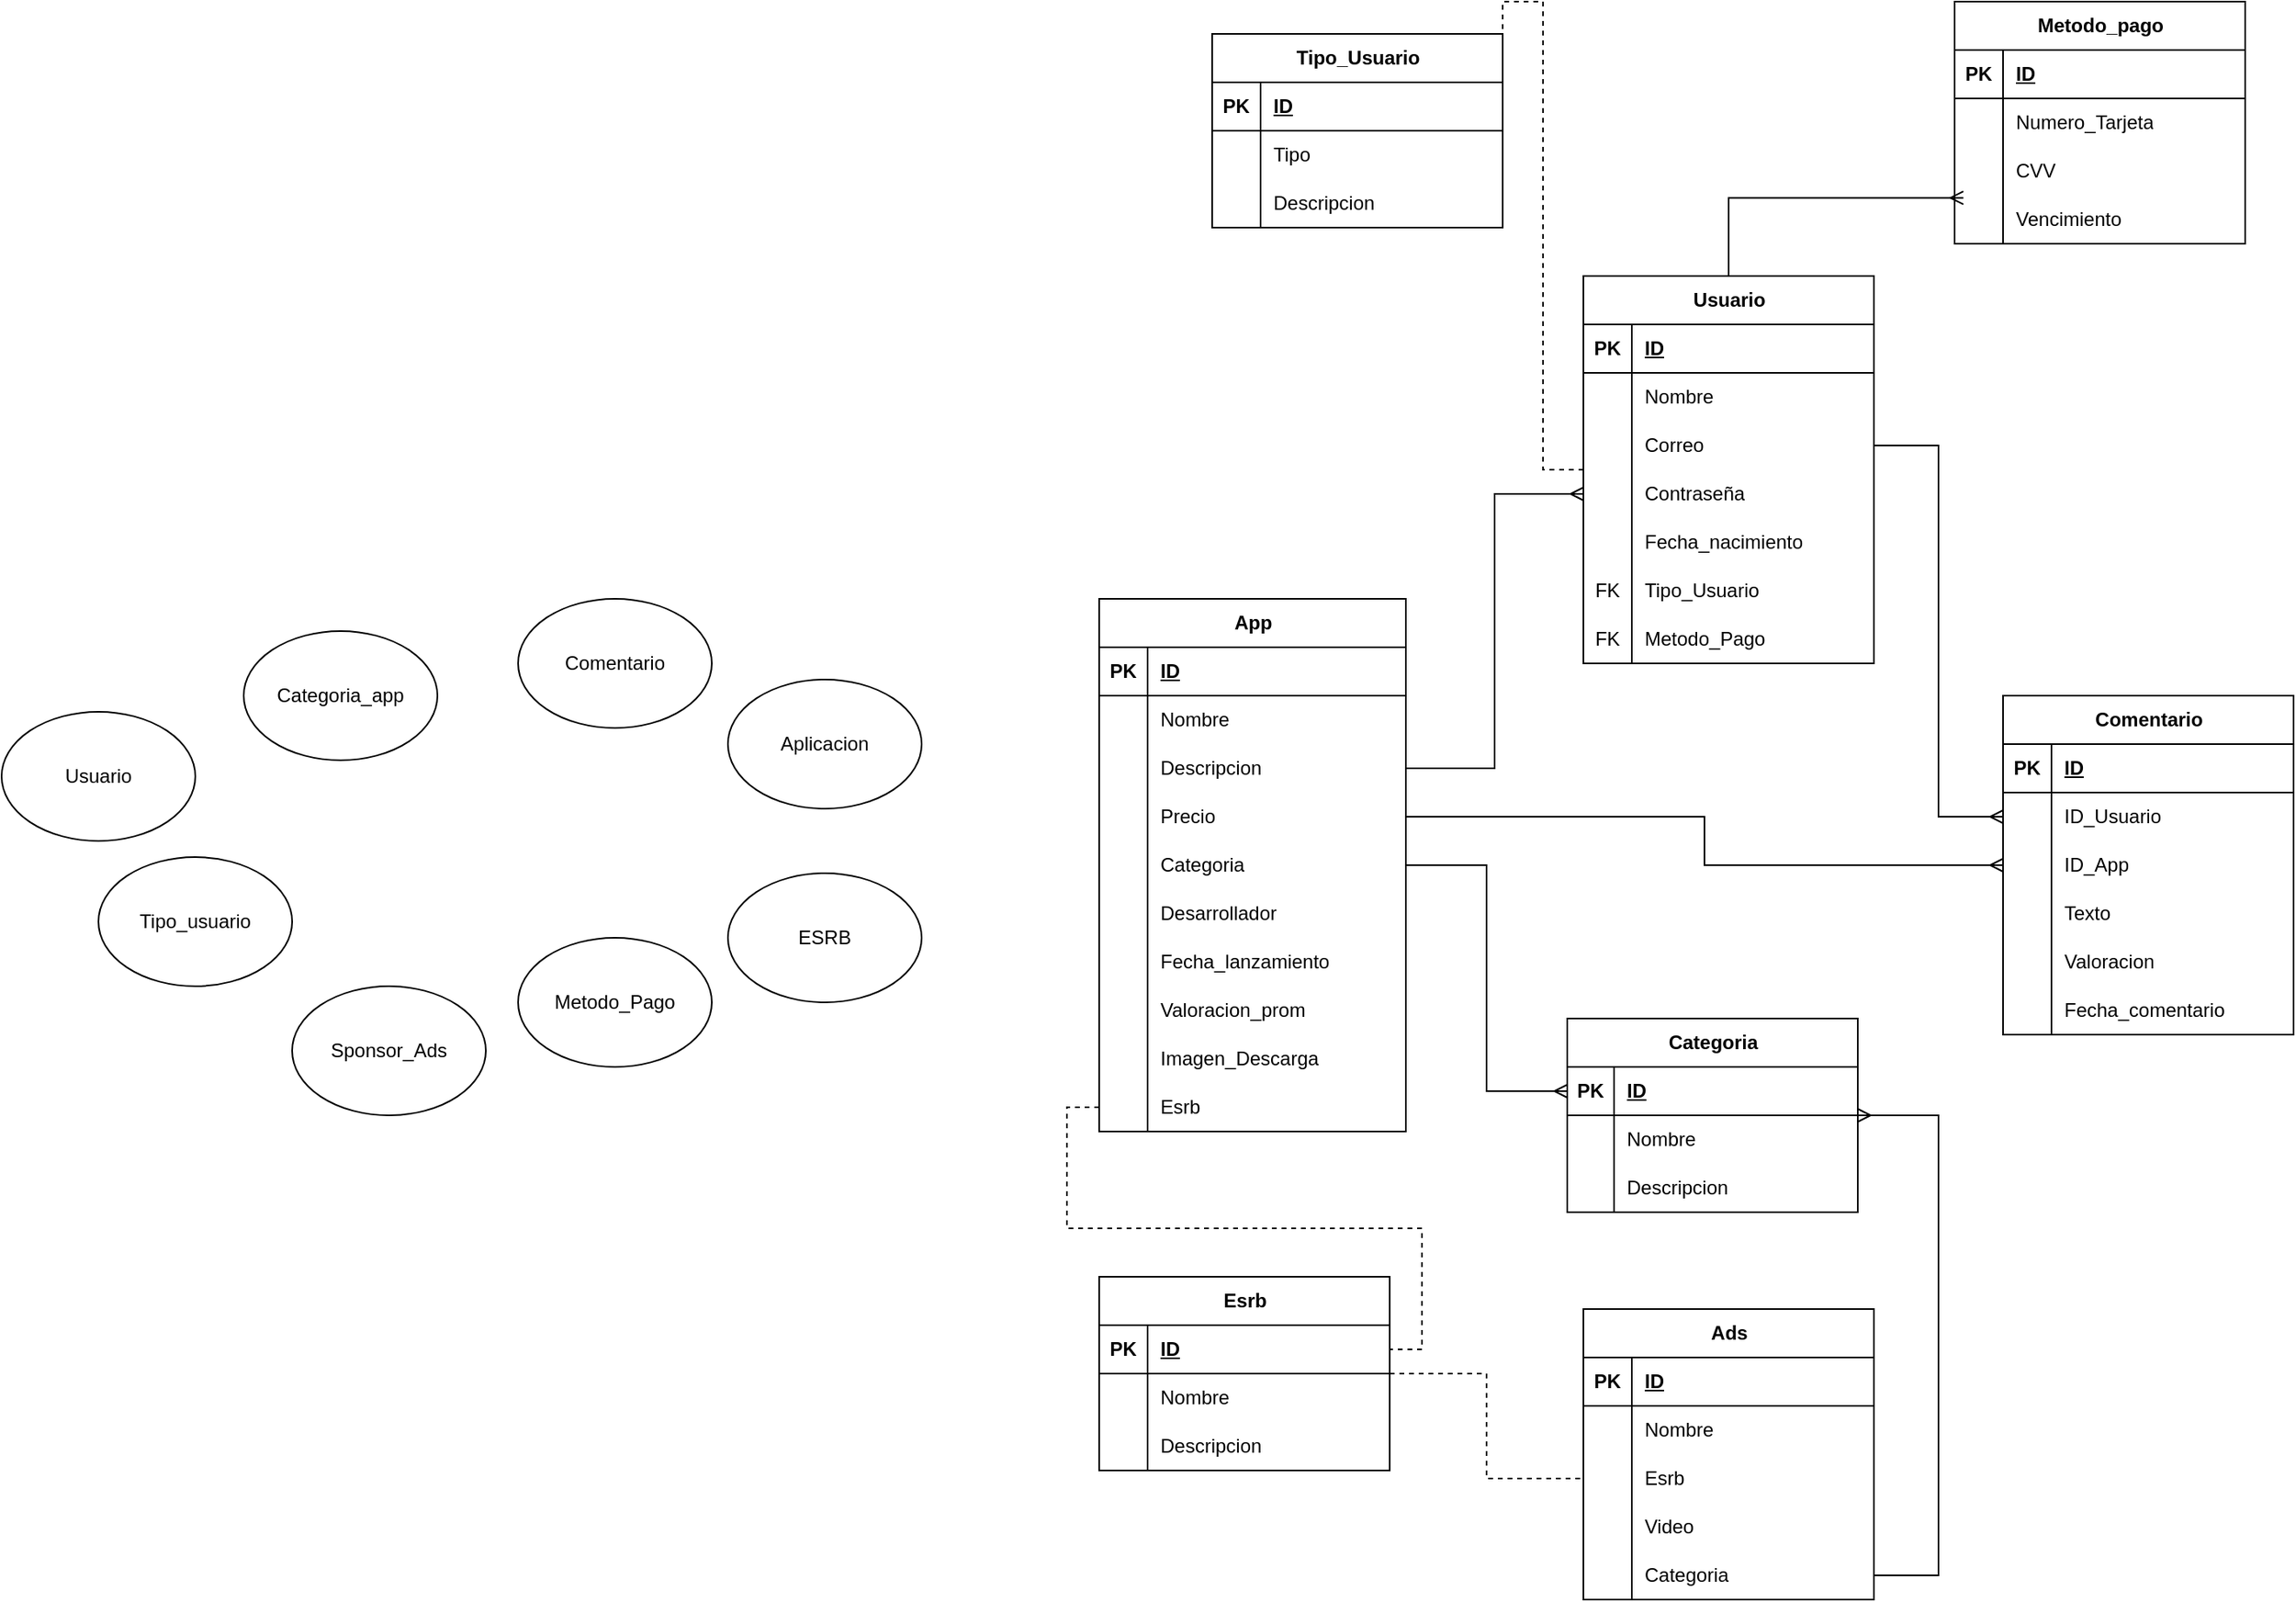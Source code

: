 <mxfile version="24.2.2" type="github">
  <diagram name="Página-1" id="3CISv_pW3vBZ53ylFXfm">
    <mxGraphModel dx="1271" dy="1953" grid="1" gridSize="10" guides="1" tooltips="1" connect="1" arrows="1" fold="1" page="1" pageScale="1" pageWidth="827" pageHeight="1169" math="0" shadow="0">
      <root>
        <mxCell id="0" />
        <mxCell id="1" parent="0" />
        <mxCell id="3oXP0uqj8dlofh8PmDxL-1" value="Usuario" style="ellipse;whiteSpace=wrap;html=1;" parent="1" vertex="1">
          <mxGeometry x="180" y="250" width="120" height="80" as="geometry" />
        </mxCell>
        <mxCell id="3oXP0uqj8dlofh8PmDxL-2" value="Aplicacion" style="ellipse;whiteSpace=wrap;html=1;" parent="1" vertex="1">
          <mxGeometry x="630" y="230" width="120" height="80" as="geometry" />
        </mxCell>
        <mxCell id="3oXP0uqj8dlofh8PmDxL-4" value="Categoria_app" style="ellipse;whiteSpace=wrap;html=1;" parent="1" vertex="1">
          <mxGeometry x="330" y="200" width="120" height="80" as="geometry" />
        </mxCell>
        <mxCell id="3oXP0uqj8dlofh8PmDxL-5" value="Tipo_usuario" style="ellipse;whiteSpace=wrap;html=1;" parent="1" vertex="1">
          <mxGeometry x="240" y="340" width="120" height="80" as="geometry" />
        </mxCell>
        <mxCell id="3oXP0uqj8dlofh8PmDxL-6" value="Comentario" style="ellipse;whiteSpace=wrap;html=1;" parent="1" vertex="1">
          <mxGeometry x="500" y="180" width="120" height="80" as="geometry" />
        </mxCell>
        <mxCell id="3oXP0uqj8dlofh8PmDxL-7" value="Metodo_Pago" style="ellipse;whiteSpace=wrap;html=1;" parent="1" vertex="1">
          <mxGeometry x="500" y="390" width="120" height="80" as="geometry" />
        </mxCell>
        <mxCell id="3oXP0uqj8dlofh8PmDxL-8" value="ESRB" style="ellipse;whiteSpace=wrap;html=1;" parent="1" vertex="1">
          <mxGeometry x="630" y="350" width="120" height="80" as="geometry" />
        </mxCell>
        <mxCell id="3oXP0uqj8dlofh8PmDxL-10" value="Sponsor_Ads" style="ellipse;whiteSpace=wrap;html=1;" parent="1" vertex="1">
          <mxGeometry x="360" y="420" width="120" height="80" as="geometry" />
        </mxCell>
        <mxCell id="1IwitGlx_yX3qTcYp8Sl-128" value="App" style="shape=table;startSize=30;container=1;collapsible=1;childLayout=tableLayout;fixedRows=1;rowLines=0;fontStyle=1;align=center;resizeLast=1;html=1;" vertex="1" parent="1">
          <mxGeometry x="860" y="180" width="190" height="330" as="geometry" />
        </mxCell>
        <mxCell id="1IwitGlx_yX3qTcYp8Sl-129" value="" style="shape=tableRow;horizontal=0;startSize=0;swimlaneHead=0;swimlaneBody=0;fillColor=none;collapsible=0;dropTarget=0;points=[[0,0.5],[1,0.5]];portConstraint=eastwest;top=0;left=0;right=0;bottom=1;" vertex="1" parent="1IwitGlx_yX3qTcYp8Sl-128">
          <mxGeometry y="30" width="190" height="30" as="geometry" />
        </mxCell>
        <mxCell id="1IwitGlx_yX3qTcYp8Sl-130" value="PK" style="shape=partialRectangle;connectable=0;fillColor=none;top=0;left=0;bottom=0;right=0;fontStyle=1;overflow=hidden;whiteSpace=wrap;html=1;" vertex="1" parent="1IwitGlx_yX3qTcYp8Sl-129">
          <mxGeometry width="30" height="30" as="geometry">
            <mxRectangle width="30" height="30" as="alternateBounds" />
          </mxGeometry>
        </mxCell>
        <mxCell id="1IwitGlx_yX3qTcYp8Sl-131" value="ID" style="shape=partialRectangle;connectable=0;fillColor=none;top=0;left=0;bottom=0;right=0;align=left;spacingLeft=6;fontStyle=5;overflow=hidden;whiteSpace=wrap;html=1;" vertex="1" parent="1IwitGlx_yX3qTcYp8Sl-129">
          <mxGeometry x="30" width="160" height="30" as="geometry">
            <mxRectangle width="160" height="30" as="alternateBounds" />
          </mxGeometry>
        </mxCell>
        <mxCell id="1IwitGlx_yX3qTcYp8Sl-132" value="" style="shape=tableRow;horizontal=0;startSize=0;swimlaneHead=0;swimlaneBody=0;fillColor=none;collapsible=0;dropTarget=0;points=[[0,0.5],[1,0.5]];portConstraint=eastwest;top=0;left=0;right=0;bottom=0;" vertex="1" parent="1IwitGlx_yX3qTcYp8Sl-128">
          <mxGeometry y="60" width="190" height="30" as="geometry" />
        </mxCell>
        <mxCell id="1IwitGlx_yX3qTcYp8Sl-133" value="" style="shape=partialRectangle;connectable=0;fillColor=none;top=0;left=0;bottom=0;right=0;editable=1;overflow=hidden;whiteSpace=wrap;html=1;" vertex="1" parent="1IwitGlx_yX3qTcYp8Sl-132">
          <mxGeometry width="30" height="30" as="geometry">
            <mxRectangle width="30" height="30" as="alternateBounds" />
          </mxGeometry>
        </mxCell>
        <mxCell id="1IwitGlx_yX3qTcYp8Sl-134" value="Nombre" style="shape=partialRectangle;connectable=0;fillColor=none;top=0;left=0;bottom=0;right=0;align=left;spacingLeft=6;overflow=hidden;whiteSpace=wrap;html=1;" vertex="1" parent="1IwitGlx_yX3qTcYp8Sl-132">
          <mxGeometry x="30" width="160" height="30" as="geometry">
            <mxRectangle width="160" height="30" as="alternateBounds" />
          </mxGeometry>
        </mxCell>
        <mxCell id="1IwitGlx_yX3qTcYp8Sl-135" value="" style="shape=tableRow;horizontal=0;startSize=0;swimlaneHead=0;swimlaneBody=0;fillColor=none;collapsible=0;dropTarget=0;points=[[0,0.5],[1,0.5]];portConstraint=eastwest;top=0;left=0;right=0;bottom=0;" vertex="1" parent="1IwitGlx_yX3qTcYp8Sl-128">
          <mxGeometry y="90" width="190" height="30" as="geometry" />
        </mxCell>
        <mxCell id="1IwitGlx_yX3qTcYp8Sl-136" value="" style="shape=partialRectangle;connectable=0;fillColor=none;top=0;left=0;bottom=0;right=0;editable=1;overflow=hidden;whiteSpace=wrap;html=1;" vertex="1" parent="1IwitGlx_yX3qTcYp8Sl-135">
          <mxGeometry width="30" height="30" as="geometry">
            <mxRectangle width="30" height="30" as="alternateBounds" />
          </mxGeometry>
        </mxCell>
        <mxCell id="1IwitGlx_yX3qTcYp8Sl-137" value="Descripcion" style="shape=partialRectangle;connectable=0;fillColor=none;top=0;left=0;bottom=0;right=0;align=left;spacingLeft=6;overflow=hidden;whiteSpace=wrap;html=1;" vertex="1" parent="1IwitGlx_yX3qTcYp8Sl-135">
          <mxGeometry x="30" width="160" height="30" as="geometry">
            <mxRectangle width="160" height="30" as="alternateBounds" />
          </mxGeometry>
        </mxCell>
        <mxCell id="1IwitGlx_yX3qTcYp8Sl-138" value="" style="shape=tableRow;horizontal=0;startSize=0;swimlaneHead=0;swimlaneBody=0;fillColor=none;collapsible=0;dropTarget=0;points=[[0,0.5],[1,0.5]];portConstraint=eastwest;top=0;left=0;right=0;bottom=0;" vertex="1" parent="1IwitGlx_yX3qTcYp8Sl-128">
          <mxGeometry y="120" width="190" height="30" as="geometry" />
        </mxCell>
        <mxCell id="1IwitGlx_yX3qTcYp8Sl-139" value="" style="shape=partialRectangle;connectable=0;fillColor=none;top=0;left=0;bottom=0;right=0;editable=1;overflow=hidden;whiteSpace=wrap;html=1;" vertex="1" parent="1IwitGlx_yX3qTcYp8Sl-138">
          <mxGeometry width="30" height="30" as="geometry">
            <mxRectangle width="30" height="30" as="alternateBounds" />
          </mxGeometry>
        </mxCell>
        <mxCell id="1IwitGlx_yX3qTcYp8Sl-140" value="Precio" style="shape=partialRectangle;connectable=0;fillColor=none;top=0;left=0;bottom=0;right=0;align=left;spacingLeft=6;overflow=hidden;whiteSpace=wrap;html=1;" vertex="1" parent="1IwitGlx_yX3qTcYp8Sl-138">
          <mxGeometry x="30" width="160" height="30" as="geometry">
            <mxRectangle width="160" height="30" as="alternateBounds" />
          </mxGeometry>
        </mxCell>
        <mxCell id="1IwitGlx_yX3qTcYp8Sl-141" style="shape=tableRow;horizontal=0;startSize=0;swimlaneHead=0;swimlaneBody=0;fillColor=none;collapsible=0;dropTarget=0;points=[[0,0.5],[1,0.5]];portConstraint=eastwest;top=0;left=0;right=0;bottom=0;" vertex="1" parent="1IwitGlx_yX3qTcYp8Sl-128">
          <mxGeometry y="150" width="190" height="30" as="geometry" />
        </mxCell>
        <mxCell id="1IwitGlx_yX3qTcYp8Sl-142" style="shape=partialRectangle;connectable=0;fillColor=none;top=0;left=0;bottom=0;right=0;editable=1;overflow=hidden;whiteSpace=wrap;html=1;" vertex="1" parent="1IwitGlx_yX3qTcYp8Sl-141">
          <mxGeometry width="30" height="30" as="geometry">
            <mxRectangle width="30" height="30" as="alternateBounds" />
          </mxGeometry>
        </mxCell>
        <mxCell id="1IwitGlx_yX3qTcYp8Sl-143" value="Categoria" style="shape=partialRectangle;connectable=0;fillColor=none;top=0;left=0;bottom=0;right=0;align=left;spacingLeft=6;overflow=hidden;whiteSpace=wrap;html=1;" vertex="1" parent="1IwitGlx_yX3qTcYp8Sl-141">
          <mxGeometry x="30" width="160" height="30" as="geometry">
            <mxRectangle width="160" height="30" as="alternateBounds" />
          </mxGeometry>
        </mxCell>
        <mxCell id="1IwitGlx_yX3qTcYp8Sl-144" style="shape=tableRow;horizontal=0;startSize=0;swimlaneHead=0;swimlaneBody=0;fillColor=none;collapsible=0;dropTarget=0;points=[[0,0.5],[1,0.5]];portConstraint=eastwest;top=0;left=0;right=0;bottom=0;" vertex="1" parent="1IwitGlx_yX3qTcYp8Sl-128">
          <mxGeometry y="180" width="190" height="30" as="geometry" />
        </mxCell>
        <mxCell id="1IwitGlx_yX3qTcYp8Sl-145" style="shape=partialRectangle;connectable=0;fillColor=none;top=0;left=0;bottom=0;right=0;editable=1;overflow=hidden;whiteSpace=wrap;html=1;" vertex="1" parent="1IwitGlx_yX3qTcYp8Sl-144">
          <mxGeometry width="30" height="30" as="geometry">
            <mxRectangle width="30" height="30" as="alternateBounds" />
          </mxGeometry>
        </mxCell>
        <mxCell id="1IwitGlx_yX3qTcYp8Sl-146" value="Desarrollador" style="shape=partialRectangle;connectable=0;fillColor=none;top=0;left=0;bottom=0;right=0;align=left;spacingLeft=6;overflow=hidden;whiteSpace=wrap;html=1;" vertex="1" parent="1IwitGlx_yX3qTcYp8Sl-144">
          <mxGeometry x="30" width="160" height="30" as="geometry">
            <mxRectangle width="160" height="30" as="alternateBounds" />
          </mxGeometry>
        </mxCell>
        <mxCell id="1IwitGlx_yX3qTcYp8Sl-147" style="shape=tableRow;horizontal=0;startSize=0;swimlaneHead=0;swimlaneBody=0;fillColor=none;collapsible=0;dropTarget=0;points=[[0,0.5],[1,0.5]];portConstraint=eastwest;top=0;left=0;right=0;bottom=0;" vertex="1" parent="1IwitGlx_yX3qTcYp8Sl-128">
          <mxGeometry y="210" width="190" height="30" as="geometry" />
        </mxCell>
        <mxCell id="1IwitGlx_yX3qTcYp8Sl-148" style="shape=partialRectangle;connectable=0;fillColor=none;top=0;left=0;bottom=0;right=0;editable=1;overflow=hidden;whiteSpace=wrap;html=1;" vertex="1" parent="1IwitGlx_yX3qTcYp8Sl-147">
          <mxGeometry width="30" height="30" as="geometry">
            <mxRectangle width="30" height="30" as="alternateBounds" />
          </mxGeometry>
        </mxCell>
        <mxCell id="1IwitGlx_yX3qTcYp8Sl-149" value="Fecha_lanzamiento" style="shape=partialRectangle;connectable=0;fillColor=none;top=0;left=0;bottom=0;right=0;align=left;spacingLeft=6;overflow=hidden;whiteSpace=wrap;html=1;" vertex="1" parent="1IwitGlx_yX3qTcYp8Sl-147">
          <mxGeometry x="30" width="160" height="30" as="geometry">
            <mxRectangle width="160" height="30" as="alternateBounds" />
          </mxGeometry>
        </mxCell>
        <mxCell id="1IwitGlx_yX3qTcYp8Sl-150" style="shape=tableRow;horizontal=0;startSize=0;swimlaneHead=0;swimlaneBody=0;fillColor=none;collapsible=0;dropTarget=0;points=[[0,0.5],[1,0.5]];portConstraint=eastwest;top=0;left=0;right=0;bottom=0;" vertex="1" parent="1IwitGlx_yX3qTcYp8Sl-128">
          <mxGeometry y="240" width="190" height="30" as="geometry" />
        </mxCell>
        <mxCell id="1IwitGlx_yX3qTcYp8Sl-151" style="shape=partialRectangle;connectable=0;fillColor=none;top=0;left=0;bottom=0;right=0;editable=1;overflow=hidden;whiteSpace=wrap;html=1;" vertex="1" parent="1IwitGlx_yX3qTcYp8Sl-150">
          <mxGeometry width="30" height="30" as="geometry">
            <mxRectangle width="30" height="30" as="alternateBounds" />
          </mxGeometry>
        </mxCell>
        <mxCell id="1IwitGlx_yX3qTcYp8Sl-152" value="Valoracion_prom" style="shape=partialRectangle;connectable=0;fillColor=none;top=0;left=0;bottom=0;right=0;align=left;spacingLeft=6;overflow=hidden;whiteSpace=wrap;html=1;" vertex="1" parent="1IwitGlx_yX3qTcYp8Sl-150">
          <mxGeometry x="30" width="160" height="30" as="geometry">
            <mxRectangle width="160" height="30" as="alternateBounds" />
          </mxGeometry>
        </mxCell>
        <mxCell id="1IwitGlx_yX3qTcYp8Sl-153" style="shape=tableRow;horizontal=0;startSize=0;swimlaneHead=0;swimlaneBody=0;fillColor=none;collapsible=0;dropTarget=0;points=[[0,0.5],[1,0.5]];portConstraint=eastwest;top=0;left=0;right=0;bottom=0;" vertex="1" parent="1IwitGlx_yX3qTcYp8Sl-128">
          <mxGeometry y="270" width="190" height="30" as="geometry" />
        </mxCell>
        <mxCell id="1IwitGlx_yX3qTcYp8Sl-154" style="shape=partialRectangle;connectable=0;fillColor=none;top=0;left=0;bottom=0;right=0;editable=1;overflow=hidden;whiteSpace=wrap;html=1;" vertex="1" parent="1IwitGlx_yX3qTcYp8Sl-153">
          <mxGeometry width="30" height="30" as="geometry">
            <mxRectangle width="30" height="30" as="alternateBounds" />
          </mxGeometry>
        </mxCell>
        <mxCell id="1IwitGlx_yX3qTcYp8Sl-155" value="Imagen_Descarga" style="shape=partialRectangle;connectable=0;fillColor=none;top=0;left=0;bottom=0;right=0;align=left;spacingLeft=6;overflow=hidden;whiteSpace=wrap;html=1;" vertex="1" parent="1IwitGlx_yX3qTcYp8Sl-153">
          <mxGeometry x="30" width="160" height="30" as="geometry">
            <mxRectangle width="160" height="30" as="alternateBounds" />
          </mxGeometry>
        </mxCell>
        <mxCell id="1IwitGlx_yX3qTcYp8Sl-156" style="shape=tableRow;horizontal=0;startSize=0;swimlaneHead=0;swimlaneBody=0;fillColor=none;collapsible=0;dropTarget=0;points=[[0,0.5],[1,0.5]];portConstraint=eastwest;top=0;left=0;right=0;bottom=0;" vertex="1" parent="1IwitGlx_yX3qTcYp8Sl-128">
          <mxGeometry y="300" width="190" height="30" as="geometry" />
        </mxCell>
        <mxCell id="1IwitGlx_yX3qTcYp8Sl-157" style="shape=partialRectangle;connectable=0;fillColor=none;top=0;left=0;bottom=0;right=0;editable=1;overflow=hidden;whiteSpace=wrap;html=1;" vertex="1" parent="1IwitGlx_yX3qTcYp8Sl-156">
          <mxGeometry width="30" height="30" as="geometry">
            <mxRectangle width="30" height="30" as="alternateBounds" />
          </mxGeometry>
        </mxCell>
        <mxCell id="1IwitGlx_yX3qTcYp8Sl-158" value="Esrb" style="shape=partialRectangle;connectable=0;fillColor=none;top=0;left=0;bottom=0;right=0;align=left;spacingLeft=6;overflow=hidden;whiteSpace=wrap;html=1;" vertex="1" parent="1IwitGlx_yX3qTcYp8Sl-156">
          <mxGeometry x="30" width="160" height="30" as="geometry">
            <mxRectangle width="160" height="30" as="alternateBounds" />
          </mxGeometry>
        </mxCell>
        <mxCell id="1IwitGlx_yX3qTcYp8Sl-159" style="edgeStyle=orthogonalEdgeStyle;rounded=0;orthogonalLoop=1;jettySize=auto;html=1;entryX=1;entryY=0;entryDx=0;entryDy=0;endArrow=none;endFill=0;dashed=1;" edge="1" parent="1" source="1IwitGlx_yX3qTcYp8Sl-160" target="1IwitGlx_yX3qTcYp8Sl-236">
          <mxGeometry relative="1" as="geometry" />
        </mxCell>
        <mxCell id="1IwitGlx_yX3qTcYp8Sl-160" value="Usuario" style="shape=table;startSize=30;container=1;collapsible=1;childLayout=tableLayout;fixedRows=1;rowLines=0;fontStyle=1;align=center;resizeLast=1;html=1;" vertex="1" parent="1">
          <mxGeometry x="1160" y="-20" width="180" height="240" as="geometry" />
        </mxCell>
        <mxCell id="1IwitGlx_yX3qTcYp8Sl-161" value="" style="shape=tableRow;horizontal=0;startSize=0;swimlaneHead=0;swimlaneBody=0;fillColor=none;collapsible=0;dropTarget=0;points=[[0,0.5],[1,0.5]];portConstraint=eastwest;top=0;left=0;right=0;bottom=1;" vertex="1" parent="1IwitGlx_yX3qTcYp8Sl-160">
          <mxGeometry y="30" width="180" height="30" as="geometry" />
        </mxCell>
        <mxCell id="1IwitGlx_yX3qTcYp8Sl-162" value="PK" style="shape=partialRectangle;connectable=0;fillColor=none;top=0;left=0;bottom=0;right=0;fontStyle=1;overflow=hidden;whiteSpace=wrap;html=1;" vertex="1" parent="1IwitGlx_yX3qTcYp8Sl-161">
          <mxGeometry width="30" height="30" as="geometry">
            <mxRectangle width="30" height="30" as="alternateBounds" />
          </mxGeometry>
        </mxCell>
        <mxCell id="1IwitGlx_yX3qTcYp8Sl-163" value="ID" style="shape=partialRectangle;connectable=0;fillColor=none;top=0;left=0;bottom=0;right=0;align=left;spacingLeft=6;fontStyle=5;overflow=hidden;whiteSpace=wrap;html=1;" vertex="1" parent="1IwitGlx_yX3qTcYp8Sl-161">
          <mxGeometry x="30" width="150" height="30" as="geometry">
            <mxRectangle width="150" height="30" as="alternateBounds" />
          </mxGeometry>
        </mxCell>
        <mxCell id="1IwitGlx_yX3qTcYp8Sl-164" value="" style="shape=tableRow;horizontal=0;startSize=0;swimlaneHead=0;swimlaneBody=0;fillColor=none;collapsible=0;dropTarget=0;points=[[0,0.5],[1,0.5]];portConstraint=eastwest;top=0;left=0;right=0;bottom=0;" vertex="1" parent="1IwitGlx_yX3qTcYp8Sl-160">
          <mxGeometry y="60" width="180" height="30" as="geometry" />
        </mxCell>
        <mxCell id="1IwitGlx_yX3qTcYp8Sl-165" value="" style="shape=partialRectangle;connectable=0;fillColor=none;top=0;left=0;bottom=0;right=0;editable=1;overflow=hidden;whiteSpace=wrap;html=1;" vertex="1" parent="1IwitGlx_yX3qTcYp8Sl-164">
          <mxGeometry width="30" height="30" as="geometry">
            <mxRectangle width="30" height="30" as="alternateBounds" />
          </mxGeometry>
        </mxCell>
        <mxCell id="1IwitGlx_yX3qTcYp8Sl-166" value="Nombre" style="shape=partialRectangle;connectable=0;fillColor=none;top=0;left=0;bottom=0;right=0;align=left;spacingLeft=6;overflow=hidden;whiteSpace=wrap;html=1;" vertex="1" parent="1IwitGlx_yX3qTcYp8Sl-164">
          <mxGeometry x="30" width="150" height="30" as="geometry">
            <mxRectangle width="150" height="30" as="alternateBounds" />
          </mxGeometry>
        </mxCell>
        <mxCell id="1IwitGlx_yX3qTcYp8Sl-167" value="" style="shape=tableRow;horizontal=0;startSize=0;swimlaneHead=0;swimlaneBody=0;fillColor=none;collapsible=0;dropTarget=0;points=[[0,0.5],[1,0.5]];portConstraint=eastwest;top=0;left=0;right=0;bottom=0;" vertex="1" parent="1IwitGlx_yX3qTcYp8Sl-160">
          <mxGeometry y="90" width="180" height="30" as="geometry" />
        </mxCell>
        <mxCell id="1IwitGlx_yX3qTcYp8Sl-168" value="" style="shape=partialRectangle;connectable=0;fillColor=none;top=0;left=0;bottom=0;right=0;editable=1;overflow=hidden;whiteSpace=wrap;html=1;" vertex="1" parent="1IwitGlx_yX3qTcYp8Sl-167">
          <mxGeometry width="30" height="30" as="geometry">
            <mxRectangle width="30" height="30" as="alternateBounds" />
          </mxGeometry>
        </mxCell>
        <mxCell id="1IwitGlx_yX3qTcYp8Sl-169" value="Correo" style="shape=partialRectangle;connectable=0;fillColor=none;top=0;left=0;bottom=0;right=0;align=left;spacingLeft=6;overflow=hidden;whiteSpace=wrap;html=1;" vertex="1" parent="1IwitGlx_yX3qTcYp8Sl-167">
          <mxGeometry x="30" width="150" height="30" as="geometry">
            <mxRectangle width="150" height="30" as="alternateBounds" />
          </mxGeometry>
        </mxCell>
        <mxCell id="1IwitGlx_yX3qTcYp8Sl-170" value="" style="shape=tableRow;horizontal=0;startSize=0;swimlaneHead=0;swimlaneBody=0;fillColor=none;collapsible=0;dropTarget=0;points=[[0,0.5],[1,0.5]];portConstraint=eastwest;top=0;left=0;right=0;bottom=0;" vertex="1" parent="1IwitGlx_yX3qTcYp8Sl-160">
          <mxGeometry y="120" width="180" height="30" as="geometry" />
        </mxCell>
        <mxCell id="1IwitGlx_yX3qTcYp8Sl-171" value="" style="shape=partialRectangle;connectable=0;fillColor=none;top=0;left=0;bottom=0;right=0;editable=1;overflow=hidden;whiteSpace=wrap;html=1;" vertex="1" parent="1IwitGlx_yX3qTcYp8Sl-170">
          <mxGeometry width="30" height="30" as="geometry">
            <mxRectangle width="30" height="30" as="alternateBounds" />
          </mxGeometry>
        </mxCell>
        <mxCell id="1IwitGlx_yX3qTcYp8Sl-172" value="Contraseña" style="shape=partialRectangle;connectable=0;fillColor=none;top=0;left=0;bottom=0;right=0;align=left;spacingLeft=6;overflow=hidden;whiteSpace=wrap;html=1;" vertex="1" parent="1IwitGlx_yX3qTcYp8Sl-170">
          <mxGeometry x="30" width="150" height="30" as="geometry">
            <mxRectangle width="150" height="30" as="alternateBounds" />
          </mxGeometry>
        </mxCell>
        <mxCell id="1IwitGlx_yX3qTcYp8Sl-173" style="shape=tableRow;horizontal=0;startSize=0;swimlaneHead=0;swimlaneBody=0;fillColor=none;collapsible=0;dropTarget=0;points=[[0,0.5],[1,0.5]];portConstraint=eastwest;top=0;left=0;right=0;bottom=0;" vertex="1" parent="1IwitGlx_yX3qTcYp8Sl-160">
          <mxGeometry y="150" width="180" height="30" as="geometry" />
        </mxCell>
        <mxCell id="1IwitGlx_yX3qTcYp8Sl-174" style="shape=partialRectangle;connectable=0;fillColor=none;top=0;left=0;bottom=0;right=0;editable=1;overflow=hidden;whiteSpace=wrap;html=1;" vertex="1" parent="1IwitGlx_yX3qTcYp8Sl-173">
          <mxGeometry width="30" height="30" as="geometry">
            <mxRectangle width="30" height="30" as="alternateBounds" />
          </mxGeometry>
        </mxCell>
        <mxCell id="1IwitGlx_yX3qTcYp8Sl-175" value="Fecha_nacimiento" style="shape=partialRectangle;connectable=0;fillColor=none;top=0;left=0;bottom=0;right=0;align=left;spacingLeft=6;overflow=hidden;whiteSpace=wrap;html=1;" vertex="1" parent="1IwitGlx_yX3qTcYp8Sl-173">
          <mxGeometry x="30" width="150" height="30" as="geometry">
            <mxRectangle width="150" height="30" as="alternateBounds" />
          </mxGeometry>
        </mxCell>
        <mxCell id="1IwitGlx_yX3qTcYp8Sl-176" style="shape=tableRow;horizontal=0;startSize=0;swimlaneHead=0;swimlaneBody=0;fillColor=none;collapsible=0;dropTarget=0;points=[[0,0.5],[1,0.5]];portConstraint=eastwest;top=0;left=0;right=0;bottom=0;" vertex="1" parent="1IwitGlx_yX3qTcYp8Sl-160">
          <mxGeometry y="180" width="180" height="30" as="geometry" />
        </mxCell>
        <mxCell id="1IwitGlx_yX3qTcYp8Sl-177" value="FK" style="shape=partialRectangle;connectable=0;fillColor=none;top=0;left=0;bottom=0;right=0;editable=1;overflow=hidden;whiteSpace=wrap;html=1;" vertex="1" parent="1IwitGlx_yX3qTcYp8Sl-176">
          <mxGeometry width="30" height="30" as="geometry">
            <mxRectangle width="30" height="30" as="alternateBounds" />
          </mxGeometry>
        </mxCell>
        <mxCell id="1IwitGlx_yX3qTcYp8Sl-178" value="Tipo_Usuario" style="shape=partialRectangle;connectable=0;fillColor=none;top=0;left=0;bottom=0;right=0;align=left;spacingLeft=6;overflow=hidden;whiteSpace=wrap;html=1;" vertex="1" parent="1IwitGlx_yX3qTcYp8Sl-176">
          <mxGeometry x="30" width="150" height="30" as="geometry">
            <mxRectangle width="150" height="30" as="alternateBounds" />
          </mxGeometry>
        </mxCell>
        <mxCell id="1IwitGlx_yX3qTcYp8Sl-179" style="shape=tableRow;horizontal=0;startSize=0;swimlaneHead=0;swimlaneBody=0;fillColor=none;collapsible=0;dropTarget=0;points=[[0,0.5],[1,0.5]];portConstraint=eastwest;top=0;left=0;right=0;bottom=0;" vertex="1" parent="1IwitGlx_yX3qTcYp8Sl-160">
          <mxGeometry y="210" width="180" height="30" as="geometry" />
        </mxCell>
        <mxCell id="1IwitGlx_yX3qTcYp8Sl-180" value="FK" style="shape=partialRectangle;connectable=0;fillColor=none;top=0;left=0;bottom=0;right=0;editable=1;overflow=hidden;whiteSpace=wrap;html=1;" vertex="1" parent="1IwitGlx_yX3qTcYp8Sl-179">
          <mxGeometry width="30" height="30" as="geometry">
            <mxRectangle width="30" height="30" as="alternateBounds" />
          </mxGeometry>
        </mxCell>
        <mxCell id="1IwitGlx_yX3qTcYp8Sl-181" value="Metodo_Pago" style="shape=partialRectangle;connectable=0;fillColor=none;top=0;left=0;bottom=0;right=0;align=left;spacingLeft=6;overflow=hidden;whiteSpace=wrap;html=1;" vertex="1" parent="1IwitGlx_yX3qTcYp8Sl-179">
          <mxGeometry x="30" width="150" height="30" as="geometry">
            <mxRectangle width="150" height="30" as="alternateBounds" />
          </mxGeometry>
        </mxCell>
        <mxCell id="1IwitGlx_yX3qTcYp8Sl-182" value="Comentario" style="shape=table;startSize=30;container=1;collapsible=1;childLayout=tableLayout;fixedRows=1;rowLines=0;fontStyle=1;align=center;resizeLast=1;html=1;" vertex="1" parent="1">
          <mxGeometry x="1420" y="240" width="180" height="210" as="geometry" />
        </mxCell>
        <mxCell id="1IwitGlx_yX3qTcYp8Sl-183" value="" style="shape=tableRow;horizontal=0;startSize=0;swimlaneHead=0;swimlaneBody=0;fillColor=none;collapsible=0;dropTarget=0;points=[[0,0.5],[1,0.5]];portConstraint=eastwest;top=0;left=0;right=0;bottom=1;" vertex="1" parent="1IwitGlx_yX3qTcYp8Sl-182">
          <mxGeometry y="30" width="180" height="30" as="geometry" />
        </mxCell>
        <mxCell id="1IwitGlx_yX3qTcYp8Sl-184" value="PK" style="shape=partialRectangle;connectable=0;fillColor=none;top=0;left=0;bottom=0;right=0;fontStyle=1;overflow=hidden;whiteSpace=wrap;html=1;" vertex="1" parent="1IwitGlx_yX3qTcYp8Sl-183">
          <mxGeometry width="30" height="30" as="geometry">
            <mxRectangle width="30" height="30" as="alternateBounds" />
          </mxGeometry>
        </mxCell>
        <mxCell id="1IwitGlx_yX3qTcYp8Sl-185" value="ID" style="shape=partialRectangle;connectable=0;fillColor=none;top=0;left=0;bottom=0;right=0;align=left;spacingLeft=6;fontStyle=5;overflow=hidden;whiteSpace=wrap;html=1;" vertex="1" parent="1IwitGlx_yX3qTcYp8Sl-183">
          <mxGeometry x="30" width="150" height="30" as="geometry">
            <mxRectangle width="150" height="30" as="alternateBounds" />
          </mxGeometry>
        </mxCell>
        <mxCell id="1IwitGlx_yX3qTcYp8Sl-186" value="" style="shape=tableRow;horizontal=0;startSize=0;swimlaneHead=0;swimlaneBody=0;fillColor=none;collapsible=0;dropTarget=0;points=[[0,0.5],[1,0.5]];portConstraint=eastwest;top=0;left=0;right=0;bottom=0;" vertex="1" parent="1IwitGlx_yX3qTcYp8Sl-182">
          <mxGeometry y="60" width="180" height="30" as="geometry" />
        </mxCell>
        <mxCell id="1IwitGlx_yX3qTcYp8Sl-187" value="" style="shape=partialRectangle;connectable=0;fillColor=none;top=0;left=0;bottom=0;right=0;editable=1;overflow=hidden;whiteSpace=wrap;html=1;" vertex="1" parent="1IwitGlx_yX3qTcYp8Sl-186">
          <mxGeometry width="30" height="30" as="geometry">
            <mxRectangle width="30" height="30" as="alternateBounds" />
          </mxGeometry>
        </mxCell>
        <mxCell id="1IwitGlx_yX3qTcYp8Sl-188" value="ID_Usuario" style="shape=partialRectangle;connectable=0;fillColor=none;top=0;left=0;bottom=0;right=0;align=left;spacingLeft=6;overflow=hidden;whiteSpace=wrap;html=1;" vertex="1" parent="1IwitGlx_yX3qTcYp8Sl-186">
          <mxGeometry x="30" width="150" height="30" as="geometry">
            <mxRectangle width="150" height="30" as="alternateBounds" />
          </mxGeometry>
        </mxCell>
        <mxCell id="1IwitGlx_yX3qTcYp8Sl-189" value="" style="shape=tableRow;horizontal=0;startSize=0;swimlaneHead=0;swimlaneBody=0;fillColor=none;collapsible=0;dropTarget=0;points=[[0,0.5],[1,0.5]];portConstraint=eastwest;top=0;left=0;right=0;bottom=0;" vertex="1" parent="1IwitGlx_yX3qTcYp8Sl-182">
          <mxGeometry y="90" width="180" height="30" as="geometry" />
        </mxCell>
        <mxCell id="1IwitGlx_yX3qTcYp8Sl-190" value="" style="shape=partialRectangle;connectable=0;fillColor=none;top=0;left=0;bottom=0;right=0;editable=1;overflow=hidden;whiteSpace=wrap;html=1;" vertex="1" parent="1IwitGlx_yX3qTcYp8Sl-189">
          <mxGeometry width="30" height="30" as="geometry">
            <mxRectangle width="30" height="30" as="alternateBounds" />
          </mxGeometry>
        </mxCell>
        <mxCell id="1IwitGlx_yX3qTcYp8Sl-191" value="ID_App" style="shape=partialRectangle;connectable=0;fillColor=none;top=0;left=0;bottom=0;right=0;align=left;spacingLeft=6;overflow=hidden;whiteSpace=wrap;html=1;" vertex="1" parent="1IwitGlx_yX3qTcYp8Sl-189">
          <mxGeometry x="30" width="150" height="30" as="geometry">
            <mxRectangle width="150" height="30" as="alternateBounds" />
          </mxGeometry>
        </mxCell>
        <mxCell id="1IwitGlx_yX3qTcYp8Sl-192" value="" style="shape=tableRow;horizontal=0;startSize=0;swimlaneHead=0;swimlaneBody=0;fillColor=none;collapsible=0;dropTarget=0;points=[[0,0.5],[1,0.5]];portConstraint=eastwest;top=0;left=0;right=0;bottom=0;" vertex="1" parent="1IwitGlx_yX3qTcYp8Sl-182">
          <mxGeometry y="120" width="180" height="30" as="geometry" />
        </mxCell>
        <mxCell id="1IwitGlx_yX3qTcYp8Sl-193" value="" style="shape=partialRectangle;connectable=0;fillColor=none;top=0;left=0;bottom=0;right=0;editable=1;overflow=hidden;whiteSpace=wrap;html=1;" vertex="1" parent="1IwitGlx_yX3qTcYp8Sl-192">
          <mxGeometry width="30" height="30" as="geometry">
            <mxRectangle width="30" height="30" as="alternateBounds" />
          </mxGeometry>
        </mxCell>
        <mxCell id="1IwitGlx_yX3qTcYp8Sl-194" value="Texto" style="shape=partialRectangle;connectable=0;fillColor=none;top=0;left=0;bottom=0;right=0;align=left;spacingLeft=6;overflow=hidden;whiteSpace=wrap;html=1;" vertex="1" parent="1IwitGlx_yX3qTcYp8Sl-192">
          <mxGeometry x="30" width="150" height="30" as="geometry">
            <mxRectangle width="150" height="30" as="alternateBounds" />
          </mxGeometry>
        </mxCell>
        <mxCell id="1IwitGlx_yX3qTcYp8Sl-195" style="shape=tableRow;horizontal=0;startSize=0;swimlaneHead=0;swimlaneBody=0;fillColor=none;collapsible=0;dropTarget=0;points=[[0,0.5],[1,0.5]];portConstraint=eastwest;top=0;left=0;right=0;bottom=0;" vertex="1" parent="1IwitGlx_yX3qTcYp8Sl-182">
          <mxGeometry y="150" width="180" height="30" as="geometry" />
        </mxCell>
        <mxCell id="1IwitGlx_yX3qTcYp8Sl-196" style="shape=partialRectangle;connectable=0;fillColor=none;top=0;left=0;bottom=0;right=0;editable=1;overflow=hidden;whiteSpace=wrap;html=1;" vertex="1" parent="1IwitGlx_yX3qTcYp8Sl-195">
          <mxGeometry width="30" height="30" as="geometry">
            <mxRectangle width="30" height="30" as="alternateBounds" />
          </mxGeometry>
        </mxCell>
        <mxCell id="1IwitGlx_yX3qTcYp8Sl-197" value="&lt;div&gt;Valoracion&lt;/div&gt;" style="shape=partialRectangle;connectable=0;fillColor=none;top=0;left=0;bottom=0;right=0;align=left;spacingLeft=6;overflow=hidden;whiteSpace=wrap;html=1;" vertex="1" parent="1IwitGlx_yX3qTcYp8Sl-195">
          <mxGeometry x="30" width="150" height="30" as="geometry">
            <mxRectangle width="150" height="30" as="alternateBounds" />
          </mxGeometry>
        </mxCell>
        <mxCell id="1IwitGlx_yX3qTcYp8Sl-198" style="shape=tableRow;horizontal=0;startSize=0;swimlaneHead=0;swimlaneBody=0;fillColor=none;collapsible=0;dropTarget=0;points=[[0,0.5],[1,0.5]];portConstraint=eastwest;top=0;left=0;right=0;bottom=0;" vertex="1" parent="1IwitGlx_yX3qTcYp8Sl-182">
          <mxGeometry y="180" width="180" height="30" as="geometry" />
        </mxCell>
        <mxCell id="1IwitGlx_yX3qTcYp8Sl-199" style="shape=partialRectangle;connectable=0;fillColor=none;top=0;left=0;bottom=0;right=0;editable=1;overflow=hidden;whiteSpace=wrap;html=1;" vertex="1" parent="1IwitGlx_yX3qTcYp8Sl-198">
          <mxGeometry width="30" height="30" as="geometry">
            <mxRectangle width="30" height="30" as="alternateBounds" />
          </mxGeometry>
        </mxCell>
        <mxCell id="1IwitGlx_yX3qTcYp8Sl-200" value="Fecha_comentario" style="shape=partialRectangle;connectable=0;fillColor=none;top=0;left=0;bottom=0;right=0;align=left;spacingLeft=6;overflow=hidden;whiteSpace=wrap;html=1;" vertex="1" parent="1IwitGlx_yX3qTcYp8Sl-198">
          <mxGeometry x="30" width="150" height="30" as="geometry">
            <mxRectangle width="150" height="30" as="alternateBounds" />
          </mxGeometry>
        </mxCell>
        <mxCell id="1IwitGlx_yX3qTcYp8Sl-201" style="edgeStyle=orthogonalEdgeStyle;rounded=0;orthogonalLoop=1;jettySize=auto;html=1;entryX=1;entryY=0.5;entryDx=0;entryDy=0;endArrow=baseDash;endFill=0;startArrow=ERmany;startFill=0;" edge="1" parent="1" source="1IwitGlx_yX3qTcYp8Sl-202" target="1IwitGlx_yX3qTcYp8Sl-259">
          <mxGeometry relative="1" as="geometry">
            <Array as="points">
              <mxPoint x="1380" y="500" />
              <mxPoint x="1380" y="785" />
            </Array>
          </mxGeometry>
        </mxCell>
        <mxCell id="1IwitGlx_yX3qTcYp8Sl-202" value="Categoria" style="shape=table;startSize=30;container=1;collapsible=1;childLayout=tableLayout;fixedRows=1;rowLines=0;fontStyle=1;align=center;resizeLast=1;html=1;" vertex="1" parent="1">
          <mxGeometry x="1150" y="440" width="180" height="120" as="geometry" />
        </mxCell>
        <mxCell id="1IwitGlx_yX3qTcYp8Sl-203" value="" style="shape=tableRow;horizontal=0;startSize=0;swimlaneHead=0;swimlaneBody=0;fillColor=none;collapsible=0;dropTarget=0;points=[[0,0.5],[1,0.5]];portConstraint=eastwest;top=0;left=0;right=0;bottom=1;" vertex="1" parent="1IwitGlx_yX3qTcYp8Sl-202">
          <mxGeometry y="30" width="180" height="30" as="geometry" />
        </mxCell>
        <mxCell id="1IwitGlx_yX3qTcYp8Sl-204" value="PK" style="shape=partialRectangle;connectable=0;fillColor=none;top=0;left=0;bottom=0;right=0;fontStyle=1;overflow=hidden;whiteSpace=wrap;html=1;" vertex="1" parent="1IwitGlx_yX3qTcYp8Sl-203">
          <mxGeometry width="29" height="30" as="geometry">
            <mxRectangle width="29" height="30" as="alternateBounds" />
          </mxGeometry>
        </mxCell>
        <mxCell id="1IwitGlx_yX3qTcYp8Sl-205" value="ID" style="shape=partialRectangle;connectable=0;fillColor=none;top=0;left=0;bottom=0;right=0;align=left;spacingLeft=6;fontStyle=5;overflow=hidden;whiteSpace=wrap;html=1;" vertex="1" parent="1IwitGlx_yX3qTcYp8Sl-203">
          <mxGeometry x="29" width="151" height="30" as="geometry">
            <mxRectangle width="151" height="30" as="alternateBounds" />
          </mxGeometry>
        </mxCell>
        <mxCell id="1IwitGlx_yX3qTcYp8Sl-206" value="" style="shape=tableRow;horizontal=0;startSize=0;swimlaneHead=0;swimlaneBody=0;fillColor=none;collapsible=0;dropTarget=0;points=[[0,0.5],[1,0.5]];portConstraint=eastwest;top=0;left=0;right=0;bottom=0;" vertex="1" parent="1IwitGlx_yX3qTcYp8Sl-202">
          <mxGeometry y="60" width="180" height="30" as="geometry" />
        </mxCell>
        <mxCell id="1IwitGlx_yX3qTcYp8Sl-207" value="" style="shape=partialRectangle;connectable=0;fillColor=none;top=0;left=0;bottom=0;right=0;editable=1;overflow=hidden;whiteSpace=wrap;html=1;" vertex="1" parent="1IwitGlx_yX3qTcYp8Sl-206">
          <mxGeometry width="29" height="30" as="geometry">
            <mxRectangle width="29" height="30" as="alternateBounds" />
          </mxGeometry>
        </mxCell>
        <mxCell id="1IwitGlx_yX3qTcYp8Sl-208" value="Nombre" style="shape=partialRectangle;connectable=0;fillColor=none;top=0;left=0;bottom=0;right=0;align=left;spacingLeft=6;overflow=hidden;whiteSpace=wrap;html=1;" vertex="1" parent="1IwitGlx_yX3qTcYp8Sl-206">
          <mxGeometry x="29" width="151" height="30" as="geometry">
            <mxRectangle width="151" height="30" as="alternateBounds" />
          </mxGeometry>
        </mxCell>
        <mxCell id="1IwitGlx_yX3qTcYp8Sl-209" style="shape=tableRow;horizontal=0;startSize=0;swimlaneHead=0;swimlaneBody=0;fillColor=none;collapsible=0;dropTarget=0;points=[[0,0.5],[1,0.5]];portConstraint=eastwest;top=0;left=0;right=0;bottom=0;" vertex="1" parent="1IwitGlx_yX3qTcYp8Sl-202">
          <mxGeometry y="90" width="180" height="30" as="geometry" />
        </mxCell>
        <mxCell id="1IwitGlx_yX3qTcYp8Sl-210" style="shape=partialRectangle;connectable=0;fillColor=none;top=0;left=0;bottom=0;right=0;editable=1;overflow=hidden;whiteSpace=wrap;html=1;" vertex="1" parent="1IwitGlx_yX3qTcYp8Sl-209">
          <mxGeometry width="29" height="30" as="geometry">
            <mxRectangle width="29" height="30" as="alternateBounds" />
          </mxGeometry>
        </mxCell>
        <mxCell id="1IwitGlx_yX3qTcYp8Sl-211" value="Descripcion" style="shape=partialRectangle;connectable=0;fillColor=none;top=0;left=0;bottom=0;right=0;align=left;spacingLeft=6;overflow=hidden;whiteSpace=wrap;html=1;" vertex="1" parent="1IwitGlx_yX3qTcYp8Sl-209">
          <mxGeometry x="29" width="151" height="30" as="geometry">
            <mxRectangle width="151" height="30" as="alternateBounds" />
          </mxGeometry>
        </mxCell>
        <mxCell id="1IwitGlx_yX3qTcYp8Sl-212" value="Metodo_pago" style="shape=table;startSize=30;container=1;collapsible=1;childLayout=tableLayout;fixedRows=1;rowLines=0;fontStyle=1;align=center;resizeLast=1;html=1;" vertex="1" parent="1">
          <mxGeometry x="1390" y="-190" width="180" height="150" as="geometry" />
        </mxCell>
        <mxCell id="1IwitGlx_yX3qTcYp8Sl-213" value="" style="shape=tableRow;horizontal=0;startSize=0;swimlaneHead=0;swimlaneBody=0;fillColor=none;collapsible=0;dropTarget=0;points=[[0,0.5],[1,0.5]];portConstraint=eastwest;top=0;left=0;right=0;bottom=1;" vertex="1" parent="1IwitGlx_yX3qTcYp8Sl-212">
          <mxGeometry y="30" width="180" height="30" as="geometry" />
        </mxCell>
        <mxCell id="1IwitGlx_yX3qTcYp8Sl-214" value="PK" style="shape=partialRectangle;connectable=0;fillColor=none;top=0;left=0;bottom=0;right=0;fontStyle=1;overflow=hidden;whiteSpace=wrap;html=1;" vertex="1" parent="1IwitGlx_yX3qTcYp8Sl-213">
          <mxGeometry width="30" height="30" as="geometry">
            <mxRectangle width="30" height="30" as="alternateBounds" />
          </mxGeometry>
        </mxCell>
        <mxCell id="1IwitGlx_yX3qTcYp8Sl-215" value="ID" style="shape=partialRectangle;connectable=0;fillColor=none;top=0;left=0;bottom=0;right=0;align=left;spacingLeft=6;fontStyle=5;overflow=hidden;whiteSpace=wrap;html=1;" vertex="1" parent="1IwitGlx_yX3qTcYp8Sl-213">
          <mxGeometry x="30" width="150" height="30" as="geometry">
            <mxRectangle width="150" height="30" as="alternateBounds" />
          </mxGeometry>
        </mxCell>
        <mxCell id="1IwitGlx_yX3qTcYp8Sl-216" value="" style="shape=tableRow;horizontal=0;startSize=0;swimlaneHead=0;swimlaneBody=0;fillColor=none;collapsible=0;dropTarget=0;points=[[0,0.5],[1,0.5]];portConstraint=eastwest;top=0;left=0;right=0;bottom=0;" vertex="1" parent="1IwitGlx_yX3qTcYp8Sl-212">
          <mxGeometry y="60" width="180" height="30" as="geometry" />
        </mxCell>
        <mxCell id="1IwitGlx_yX3qTcYp8Sl-217" value="" style="shape=partialRectangle;connectable=0;fillColor=none;top=0;left=0;bottom=0;right=0;editable=1;overflow=hidden;whiteSpace=wrap;html=1;" vertex="1" parent="1IwitGlx_yX3qTcYp8Sl-216">
          <mxGeometry width="30" height="30" as="geometry">
            <mxRectangle width="30" height="30" as="alternateBounds" />
          </mxGeometry>
        </mxCell>
        <mxCell id="1IwitGlx_yX3qTcYp8Sl-218" value="Numero_Tarjeta" style="shape=partialRectangle;connectable=0;fillColor=none;top=0;left=0;bottom=0;right=0;align=left;spacingLeft=6;overflow=hidden;whiteSpace=wrap;html=1;" vertex="1" parent="1IwitGlx_yX3qTcYp8Sl-216">
          <mxGeometry x="30" width="150" height="30" as="geometry">
            <mxRectangle width="150" height="30" as="alternateBounds" />
          </mxGeometry>
        </mxCell>
        <mxCell id="1IwitGlx_yX3qTcYp8Sl-219" value="" style="shape=tableRow;horizontal=0;startSize=0;swimlaneHead=0;swimlaneBody=0;fillColor=none;collapsible=0;dropTarget=0;points=[[0,0.5],[1,0.5]];portConstraint=eastwest;top=0;left=0;right=0;bottom=0;" vertex="1" parent="1IwitGlx_yX3qTcYp8Sl-212">
          <mxGeometry y="90" width="180" height="30" as="geometry" />
        </mxCell>
        <mxCell id="1IwitGlx_yX3qTcYp8Sl-220" value="" style="shape=partialRectangle;connectable=0;fillColor=none;top=0;left=0;bottom=0;right=0;editable=1;overflow=hidden;whiteSpace=wrap;html=1;" vertex="1" parent="1IwitGlx_yX3qTcYp8Sl-219">
          <mxGeometry width="30" height="30" as="geometry">
            <mxRectangle width="30" height="30" as="alternateBounds" />
          </mxGeometry>
        </mxCell>
        <mxCell id="1IwitGlx_yX3qTcYp8Sl-221" value="CVV" style="shape=partialRectangle;connectable=0;fillColor=none;top=0;left=0;bottom=0;right=0;align=left;spacingLeft=6;overflow=hidden;whiteSpace=wrap;html=1;" vertex="1" parent="1IwitGlx_yX3qTcYp8Sl-219">
          <mxGeometry x="30" width="150" height="30" as="geometry">
            <mxRectangle width="150" height="30" as="alternateBounds" />
          </mxGeometry>
        </mxCell>
        <mxCell id="1IwitGlx_yX3qTcYp8Sl-222" value="" style="shape=tableRow;horizontal=0;startSize=0;swimlaneHead=0;swimlaneBody=0;fillColor=none;collapsible=0;dropTarget=0;points=[[0,0.5],[1,0.5]];portConstraint=eastwest;top=0;left=0;right=0;bottom=0;" vertex="1" parent="1IwitGlx_yX3qTcYp8Sl-212">
          <mxGeometry y="120" width="180" height="30" as="geometry" />
        </mxCell>
        <mxCell id="1IwitGlx_yX3qTcYp8Sl-223" value="" style="shape=partialRectangle;connectable=0;fillColor=none;top=0;left=0;bottom=0;right=0;editable=1;overflow=hidden;whiteSpace=wrap;html=1;" vertex="1" parent="1IwitGlx_yX3qTcYp8Sl-222">
          <mxGeometry width="30" height="30" as="geometry">
            <mxRectangle width="30" height="30" as="alternateBounds" />
          </mxGeometry>
        </mxCell>
        <mxCell id="1IwitGlx_yX3qTcYp8Sl-224" value="Vencimiento" style="shape=partialRectangle;connectable=0;fillColor=none;top=0;left=0;bottom=0;right=0;align=left;spacingLeft=6;overflow=hidden;whiteSpace=wrap;html=1;" vertex="1" parent="1IwitGlx_yX3qTcYp8Sl-222">
          <mxGeometry x="30" width="150" height="30" as="geometry">
            <mxRectangle width="150" height="30" as="alternateBounds" />
          </mxGeometry>
        </mxCell>
        <mxCell id="1IwitGlx_yX3qTcYp8Sl-225" style="edgeStyle=orthogonalEdgeStyle;rounded=0;orthogonalLoop=1;jettySize=auto;html=1;dashed=1;endArrow=none;endFill=0;" edge="1" parent="1" source="1IwitGlx_yX3qTcYp8Sl-226" target="1IwitGlx_yX3qTcYp8Sl-253">
          <mxGeometry relative="1" as="geometry" />
        </mxCell>
        <mxCell id="1IwitGlx_yX3qTcYp8Sl-226" value="Esrb" style="shape=table;startSize=30;container=1;collapsible=1;childLayout=tableLayout;fixedRows=1;rowLines=0;fontStyle=1;align=center;resizeLast=1;html=1;" vertex="1" parent="1">
          <mxGeometry x="860" y="600" width="180" height="120" as="geometry" />
        </mxCell>
        <mxCell id="1IwitGlx_yX3qTcYp8Sl-227" value="" style="shape=tableRow;horizontal=0;startSize=0;swimlaneHead=0;swimlaneBody=0;fillColor=none;collapsible=0;dropTarget=0;points=[[0,0.5],[1,0.5]];portConstraint=eastwest;top=0;left=0;right=0;bottom=1;" vertex="1" parent="1IwitGlx_yX3qTcYp8Sl-226">
          <mxGeometry y="30" width="180" height="30" as="geometry" />
        </mxCell>
        <mxCell id="1IwitGlx_yX3qTcYp8Sl-228" value="PK" style="shape=partialRectangle;connectable=0;fillColor=none;top=0;left=0;bottom=0;right=0;fontStyle=1;overflow=hidden;whiteSpace=wrap;html=1;" vertex="1" parent="1IwitGlx_yX3qTcYp8Sl-227">
          <mxGeometry width="30" height="30" as="geometry">
            <mxRectangle width="30" height="30" as="alternateBounds" />
          </mxGeometry>
        </mxCell>
        <mxCell id="1IwitGlx_yX3qTcYp8Sl-229" value="ID" style="shape=partialRectangle;connectable=0;fillColor=none;top=0;left=0;bottom=0;right=0;align=left;spacingLeft=6;fontStyle=5;overflow=hidden;whiteSpace=wrap;html=1;" vertex="1" parent="1IwitGlx_yX3qTcYp8Sl-227">
          <mxGeometry x="30" width="150" height="30" as="geometry">
            <mxRectangle width="150" height="30" as="alternateBounds" />
          </mxGeometry>
        </mxCell>
        <mxCell id="1IwitGlx_yX3qTcYp8Sl-230" value="" style="shape=tableRow;horizontal=0;startSize=0;swimlaneHead=0;swimlaneBody=0;fillColor=none;collapsible=0;dropTarget=0;points=[[0,0.5],[1,0.5]];portConstraint=eastwest;top=0;left=0;right=0;bottom=0;" vertex="1" parent="1IwitGlx_yX3qTcYp8Sl-226">
          <mxGeometry y="60" width="180" height="30" as="geometry" />
        </mxCell>
        <mxCell id="1IwitGlx_yX3qTcYp8Sl-231" value="" style="shape=partialRectangle;connectable=0;fillColor=none;top=0;left=0;bottom=0;right=0;editable=1;overflow=hidden;whiteSpace=wrap;html=1;" vertex="1" parent="1IwitGlx_yX3qTcYp8Sl-230">
          <mxGeometry width="30" height="30" as="geometry">
            <mxRectangle width="30" height="30" as="alternateBounds" />
          </mxGeometry>
        </mxCell>
        <mxCell id="1IwitGlx_yX3qTcYp8Sl-232" value="Nombre" style="shape=partialRectangle;connectable=0;fillColor=none;top=0;left=0;bottom=0;right=0;align=left;spacingLeft=6;overflow=hidden;whiteSpace=wrap;html=1;" vertex="1" parent="1IwitGlx_yX3qTcYp8Sl-230">
          <mxGeometry x="30" width="150" height="30" as="geometry">
            <mxRectangle width="150" height="30" as="alternateBounds" />
          </mxGeometry>
        </mxCell>
        <mxCell id="1IwitGlx_yX3qTcYp8Sl-233" value="" style="shape=tableRow;horizontal=0;startSize=0;swimlaneHead=0;swimlaneBody=0;fillColor=none;collapsible=0;dropTarget=0;points=[[0,0.5],[1,0.5]];portConstraint=eastwest;top=0;left=0;right=0;bottom=0;" vertex="1" parent="1IwitGlx_yX3qTcYp8Sl-226">
          <mxGeometry y="90" width="180" height="30" as="geometry" />
        </mxCell>
        <mxCell id="1IwitGlx_yX3qTcYp8Sl-234" value="" style="shape=partialRectangle;connectable=0;fillColor=none;top=0;left=0;bottom=0;right=0;editable=1;overflow=hidden;whiteSpace=wrap;html=1;" vertex="1" parent="1IwitGlx_yX3qTcYp8Sl-233">
          <mxGeometry width="30" height="30" as="geometry">
            <mxRectangle width="30" height="30" as="alternateBounds" />
          </mxGeometry>
        </mxCell>
        <mxCell id="1IwitGlx_yX3qTcYp8Sl-235" value="Descripcion" style="shape=partialRectangle;connectable=0;fillColor=none;top=0;left=0;bottom=0;right=0;align=left;spacingLeft=6;overflow=hidden;whiteSpace=wrap;html=1;" vertex="1" parent="1IwitGlx_yX3qTcYp8Sl-233">
          <mxGeometry x="30" width="150" height="30" as="geometry">
            <mxRectangle width="150" height="30" as="alternateBounds" />
          </mxGeometry>
        </mxCell>
        <mxCell id="1IwitGlx_yX3qTcYp8Sl-236" value="Tipo_Usuario" style="shape=table;startSize=30;container=1;collapsible=1;childLayout=tableLayout;fixedRows=1;rowLines=0;fontStyle=1;align=center;resizeLast=1;html=1;" vertex="1" parent="1">
          <mxGeometry x="930" y="-170" width="180" height="120" as="geometry" />
        </mxCell>
        <mxCell id="1IwitGlx_yX3qTcYp8Sl-237" value="" style="shape=tableRow;horizontal=0;startSize=0;swimlaneHead=0;swimlaneBody=0;fillColor=none;collapsible=0;dropTarget=0;points=[[0,0.5],[1,0.5]];portConstraint=eastwest;top=0;left=0;right=0;bottom=1;" vertex="1" parent="1IwitGlx_yX3qTcYp8Sl-236">
          <mxGeometry y="30" width="180" height="30" as="geometry" />
        </mxCell>
        <mxCell id="1IwitGlx_yX3qTcYp8Sl-238" value="PK" style="shape=partialRectangle;connectable=0;fillColor=none;top=0;left=0;bottom=0;right=0;fontStyle=1;overflow=hidden;whiteSpace=wrap;html=1;" vertex="1" parent="1IwitGlx_yX3qTcYp8Sl-237">
          <mxGeometry width="30" height="30" as="geometry">
            <mxRectangle width="30" height="30" as="alternateBounds" />
          </mxGeometry>
        </mxCell>
        <mxCell id="1IwitGlx_yX3qTcYp8Sl-239" value="ID" style="shape=partialRectangle;connectable=0;fillColor=none;top=0;left=0;bottom=0;right=0;align=left;spacingLeft=6;fontStyle=5;overflow=hidden;whiteSpace=wrap;html=1;" vertex="1" parent="1IwitGlx_yX3qTcYp8Sl-237">
          <mxGeometry x="30" width="150" height="30" as="geometry">
            <mxRectangle width="150" height="30" as="alternateBounds" />
          </mxGeometry>
        </mxCell>
        <mxCell id="1IwitGlx_yX3qTcYp8Sl-240" value="" style="shape=tableRow;horizontal=0;startSize=0;swimlaneHead=0;swimlaneBody=0;fillColor=none;collapsible=0;dropTarget=0;points=[[0,0.5],[1,0.5]];portConstraint=eastwest;top=0;left=0;right=0;bottom=0;" vertex="1" parent="1IwitGlx_yX3qTcYp8Sl-236">
          <mxGeometry y="60" width="180" height="30" as="geometry" />
        </mxCell>
        <mxCell id="1IwitGlx_yX3qTcYp8Sl-241" value="" style="shape=partialRectangle;connectable=0;fillColor=none;top=0;left=0;bottom=0;right=0;editable=1;overflow=hidden;whiteSpace=wrap;html=1;" vertex="1" parent="1IwitGlx_yX3qTcYp8Sl-240">
          <mxGeometry width="30" height="30" as="geometry">
            <mxRectangle width="30" height="30" as="alternateBounds" />
          </mxGeometry>
        </mxCell>
        <mxCell id="1IwitGlx_yX3qTcYp8Sl-242" value="Tipo" style="shape=partialRectangle;connectable=0;fillColor=none;top=0;left=0;bottom=0;right=0;align=left;spacingLeft=6;overflow=hidden;whiteSpace=wrap;html=1;" vertex="1" parent="1IwitGlx_yX3qTcYp8Sl-240">
          <mxGeometry x="30" width="150" height="30" as="geometry">
            <mxRectangle width="150" height="30" as="alternateBounds" />
          </mxGeometry>
        </mxCell>
        <mxCell id="1IwitGlx_yX3qTcYp8Sl-243" value="" style="shape=tableRow;horizontal=0;startSize=0;swimlaneHead=0;swimlaneBody=0;fillColor=none;collapsible=0;dropTarget=0;points=[[0,0.5],[1,0.5]];portConstraint=eastwest;top=0;left=0;right=0;bottom=0;" vertex="1" parent="1IwitGlx_yX3qTcYp8Sl-236">
          <mxGeometry y="90" width="180" height="30" as="geometry" />
        </mxCell>
        <mxCell id="1IwitGlx_yX3qTcYp8Sl-244" value="" style="shape=partialRectangle;connectable=0;fillColor=none;top=0;left=0;bottom=0;right=0;editable=1;overflow=hidden;whiteSpace=wrap;html=1;" vertex="1" parent="1IwitGlx_yX3qTcYp8Sl-243">
          <mxGeometry width="30" height="30" as="geometry">
            <mxRectangle width="30" height="30" as="alternateBounds" />
          </mxGeometry>
        </mxCell>
        <mxCell id="1IwitGlx_yX3qTcYp8Sl-245" value="Descripcion" style="shape=partialRectangle;connectable=0;fillColor=none;top=0;left=0;bottom=0;right=0;align=left;spacingLeft=6;overflow=hidden;whiteSpace=wrap;html=1;" vertex="1" parent="1IwitGlx_yX3qTcYp8Sl-243">
          <mxGeometry x="30" width="150" height="30" as="geometry">
            <mxRectangle width="150" height="30" as="alternateBounds" />
          </mxGeometry>
        </mxCell>
        <mxCell id="1IwitGlx_yX3qTcYp8Sl-246" value="Ads" style="shape=table;startSize=30;container=1;collapsible=1;childLayout=tableLayout;fixedRows=1;rowLines=0;fontStyle=1;align=center;resizeLast=1;html=1;" vertex="1" parent="1">
          <mxGeometry x="1160" y="620" width="180" height="180" as="geometry" />
        </mxCell>
        <mxCell id="1IwitGlx_yX3qTcYp8Sl-247" value="" style="shape=tableRow;horizontal=0;startSize=0;swimlaneHead=0;swimlaneBody=0;fillColor=none;collapsible=0;dropTarget=0;points=[[0,0.5],[1,0.5]];portConstraint=eastwest;top=0;left=0;right=0;bottom=1;" vertex="1" parent="1IwitGlx_yX3qTcYp8Sl-246">
          <mxGeometry y="30" width="180" height="30" as="geometry" />
        </mxCell>
        <mxCell id="1IwitGlx_yX3qTcYp8Sl-248" value="PK" style="shape=partialRectangle;connectable=0;fillColor=none;top=0;left=0;bottom=0;right=0;fontStyle=1;overflow=hidden;whiteSpace=wrap;html=1;" vertex="1" parent="1IwitGlx_yX3qTcYp8Sl-247">
          <mxGeometry width="30" height="30" as="geometry">
            <mxRectangle width="30" height="30" as="alternateBounds" />
          </mxGeometry>
        </mxCell>
        <mxCell id="1IwitGlx_yX3qTcYp8Sl-249" value="ID" style="shape=partialRectangle;connectable=0;fillColor=none;top=0;left=0;bottom=0;right=0;align=left;spacingLeft=6;fontStyle=5;overflow=hidden;whiteSpace=wrap;html=1;" vertex="1" parent="1IwitGlx_yX3qTcYp8Sl-247">
          <mxGeometry x="30" width="150" height="30" as="geometry">
            <mxRectangle width="150" height="30" as="alternateBounds" />
          </mxGeometry>
        </mxCell>
        <mxCell id="1IwitGlx_yX3qTcYp8Sl-250" value="" style="shape=tableRow;horizontal=0;startSize=0;swimlaneHead=0;swimlaneBody=0;fillColor=none;collapsible=0;dropTarget=0;points=[[0,0.5],[1,0.5]];portConstraint=eastwest;top=0;left=0;right=0;bottom=0;" vertex="1" parent="1IwitGlx_yX3qTcYp8Sl-246">
          <mxGeometry y="60" width="180" height="30" as="geometry" />
        </mxCell>
        <mxCell id="1IwitGlx_yX3qTcYp8Sl-251" value="" style="shape=partialRectangle;connectable=0;fillColor=none;top=0;left=0;bottom=0;right=0;editable=1;overflow=hidden;whiteSpace=wrap;html=1;" vertex="1" parent="1IwitGlx_yX3qTcYp8Sl-250">
          <mxGeometry width="30" height="30" as="geometry">
            <mxRectangle width="30" height="30" as="alternateBounds" />
          </mxGeometry>
        </mxCell>
        <mxCell id="1IwitGlx_yX3qTcYp8Sl-252" value="Nombre" style="shape=partialRectangle;connectable=0;fillColor=none;top=0;left=0;bottom=0;right=0;align=left;spacingLeft=6;overflow=hidden;whiteSpace=wrap;html=1;" vertex="1" parent="1IwitGlx_yX3qTcYp8Sl-250">
          <mxGeometry x="30" width="150" height="30" as="geometry">
            <mxRectangle width="150" height="30" as="alternateBounds" />
          </mxGeometry>
        </mxCell>
        <mxCell id="1IwitGlx_yX3qTcYp8Sl-253" value="" style="shape=tableRow;horizontal=0;startSize=0;swimlaneHead=0;swimlaneBody=0;fillColor=none;collapsible=0;dropTarget=0;points=[[0,0.5],[1,0.5]];portConstraint=eastwest;top=0;left=0;right=0;bottom=0;" vertex="1" parent="1IwitGlx_yX3qTcYp8Sl-246">
          <mxGeometry y="90" width="180" height="30" as="geometry" />
        </mxCell>
        <mxCell id="1IwitGlx_yX3qTcYp8Sl-254" value="" style="shape=partialRectangle;connectable=0;fillColor=none;top=0;left=0;bottom=0;right=0;editable=1;overflow=hidden;whiteSpace=wrap;html=1;" vertex="1" parent="1IwitGlx_yX3qTcYp8Sl-253">
          <mxGeometry width="30" height="30" as="geometry">
            <mxRectangle width="30" height="30" as="alternateBounds" />
          </mxGeometry>
        </mxCell>
        <mxCell id="1IwitGlx_yX3qTcYp8Sl-255" value="Esrb" style="shape=partialRectangle;connectable=0;fillColor=none;top=0;left=0;bottom=0;right=0;align=left;spacingLeft=6;overflow=hidden;whiteSpace=wrap;html=1;" vertex="1" parent="1IwitGlx_yX3qTcYp8Sl-253">
          <mxGeometry x="30" width="150" height="30" as="geometry">
            <mxRectangle width="150" height="30" as="alternateBounds" />
          </mxGeometry>
        </mxCell>
        <mxCell id="1IwitGlx_yX3qTcYp8Sl-256" value="" style="shape=tableRow;horizontal=0;startSize=0;swimlaneHead=0;swimlaneBody=0;fillColor=none;collapsible=0;dropTarget=0;points=[[0,0.5],[1,0.5]];portConstraint=eastwest;top=0;left=0;right=0;bottom=0;" vertex="1" parent="1IwitGlx_yX3qTcYp8Sl-246">
          <mxGeometry y="120" width="180" height="30" as="geometry" />
        </mxCell>
        <mxCell id="1IwitGlx_yX3qTcYp8Sl-257" value="" style="shape=partialRectangle;connectable=0;fillColor=none;top=0;left=0;bottom=0;right=0;editable=1;overflow=hidden;whiteSpace=wrap;html=1;" vertex="1" parent="1IwitGlx_yX3qTcYp8Sl-256">
          <mxGeometry width="30" height="30" as="geometry">
            <mxRectangle width="30" height="30" as="alternateBounds" />
          </mxGeometry>
        </mxCell>
        <mxCell id="1IwitGlx_yX3qTcYp8Sl-258" value="Video" style="shape=partialRectangle;connectable=0;fillColor=none;top=0;left=0;bottom=0;right=0;align=left;spacingLeft=6;overflow=hidden;whiteSpace=wrap;html=1;" vertex="1" parent="1IwitGlx_yX3qTcYp8Sl-256">
          <mxGeometry x="30" width="150" height="30" as="geometry">
            <mxRectangle width="150" height="30" as="alternateBounds" />
          </mxGeometry>
        </mxCell>
        <mxCell id="1IwitGlx_yX3qTcYp8Sl-259" style="shape=tableRow;horizontal=0;startSize=0;swimlaneHead=0;swimlaneBody=0;fillColor=none;collapsible=0;dropTarget=0;points=[[0,0.5],[1,0.5]];portConstraint=eastwest;top=0;left=0;right=0;bottom=0;" vertex="1" parent="1IwitGlx_yX3qTcYp8Sl-246">
          <mxGeometry y="150" width="180" height="30" as="geometry" />
        </mxCell>
        <mxCell id="1IwitGlx_yX3qTcYp8Sl-260" style="shape=partialRectangle;connectable=0;fillColor=none;top=0;left=0;bottom=0;right=0;editable=1;overflow=hidden;whiteSpace=wrap;html=1;" vertex="1" parent="1IwitGlx_yX3qTcYp8Sl-259">
          <mxGeometry width="30" height="30" as="geometry">
            <mxRectangle width="30" height="30" as="alternateBounds" />
          </mxGeometry>
        </mxCell>
        <mxCell id="1IwitGlx_yX3qTcYp8Sl-261" value="Categoria" style="shape=partialRectangle;connectable=0;fillColor=none;top=0;left=0;bottom=0;right=0;align=left;spacingLeft=6;overflow=hidden;whiteSpace=wrap;html=1;" vertex="1" parent="1IwitGlx_yX3qTcYp8Sl-259">
          <mxGeometry x="30" width="150" height="30" as="geometry">
            <mxRectangle width="150" height="30" as="alternateBounds" />
          </mxGeometry>
        </mxCell>
        <mxCell id="1IwitGlx_yX3qTcYp8Sl-262" style="edgeStyle=orthogonalEdgeStyle;rounded=0;orthogonalLoop=1;jettySize=auto;html=1;entryX=0;entryY=0.5;entryDx=0;entryDy=0;endArrow=ERmany;endFill=0;" edge="1" parent="1" source="1IwitGlx_yX3qTcYp8Sl-135" target="1IwitGlx_yX3qTcYp8Sl-170">
          <mxGeometry relative="1" as="geometry" />
        </mxCell>
        <mxCell id="1IwitGlx_yX3qTcYp8Sl-263" style="edgeStyle=orthogonalEdgeStyle;rounded=0;orthogonalLoop=1;jettySize=auto;html=1;entryX=0;entryY=0.5;entryDx=0;entryDy=0;endArrow=ERmany;endFill=0;" edge="1" parent="1" source="1IwitGlx_yX3qTcYp8Sl-167" target="1IwitGlx_yX3qTcYp8Sl-186">
          <mxGeometry relative="1" as="geometry" />
        </mxCell>
        <mxCell id="1IwitGlx_yX3qTcYp8Sl-264" style="edgeStyle=orthogonalEdgeStyle;rounded=0;orthogonalLoop=1;jettySize=auto;html=1;entryX=0;entryY=0.5;entryDx=0;entryDy=0;endArrow=ERmany;endFill=0;" edge="1" parent="1" source="1IwitGlx_yX3qTcYp8Sl-138" target="1IwitGlx_yX3qTcYp8Sl-189">
          <mxGeometry relative="1" as="geometry" />
        </mxCell>
        <mxCell id="1IwitGlx_yX3qTcYp8Sl-265" style="edgeStyle=orthogonalEdgeStyle;rounded=0;orthogonalLoop=1;jettySize=auto;html=1;entryX=0;entryY=0.5;entryDx=0;entryDy=0;endArrow=ERmany;endFill=0;" edge="1" parent="1" source="1IwitGlx_yX3qTcYp8Sl-141" target="1IwitGlx_yX3qTcYp8Sl-203">
          <mxGeometry relative="1" as="geometry" />
        </mxCell>
        <mxCell id="1IwitGlx_yX3qTcYp8Sl-266" style="edgeStyle=orthogonalEdgeStyle;rounded=0;orthogonalLoop=1;jettySize=auto;html=1;entryX=0.03;entryY=0.053;entryDx=0;entryDy=0;entryPerimeter=0;endArrow=ERmany;endFill=0;" edge="1" parent="1" source="1IwitGlx_yX3qTcYp8Sl-160" target="1IwitGlx_yX3qTcYp8Sl-222">
          <mxGeometry relative="1" as="geometry" />
        </mxCell>
        <mxCell id="1IwitGlx_yX3qTcYp8Sl-267" style="edgeStyle=orthogonalEdgeStyle;rounded=0;orthogonalLoop=1;jettySize=auto;html=1;entryX=1;entryY=0.5;entryDx=0;entryDy=0;endArrow=none;endFill=0;dashed=1;" edge="1" parent="1" source="1IwitGlx_yX3qTcYp8Sl-156" target="1IwitGlx_yX3qTcYp8Sl-227">
          <mxGeometry relative="1" as="geometry" />
        </mxCell>
      </root>
    </mxGraphModel>
  </diagram>
</mxfile>
